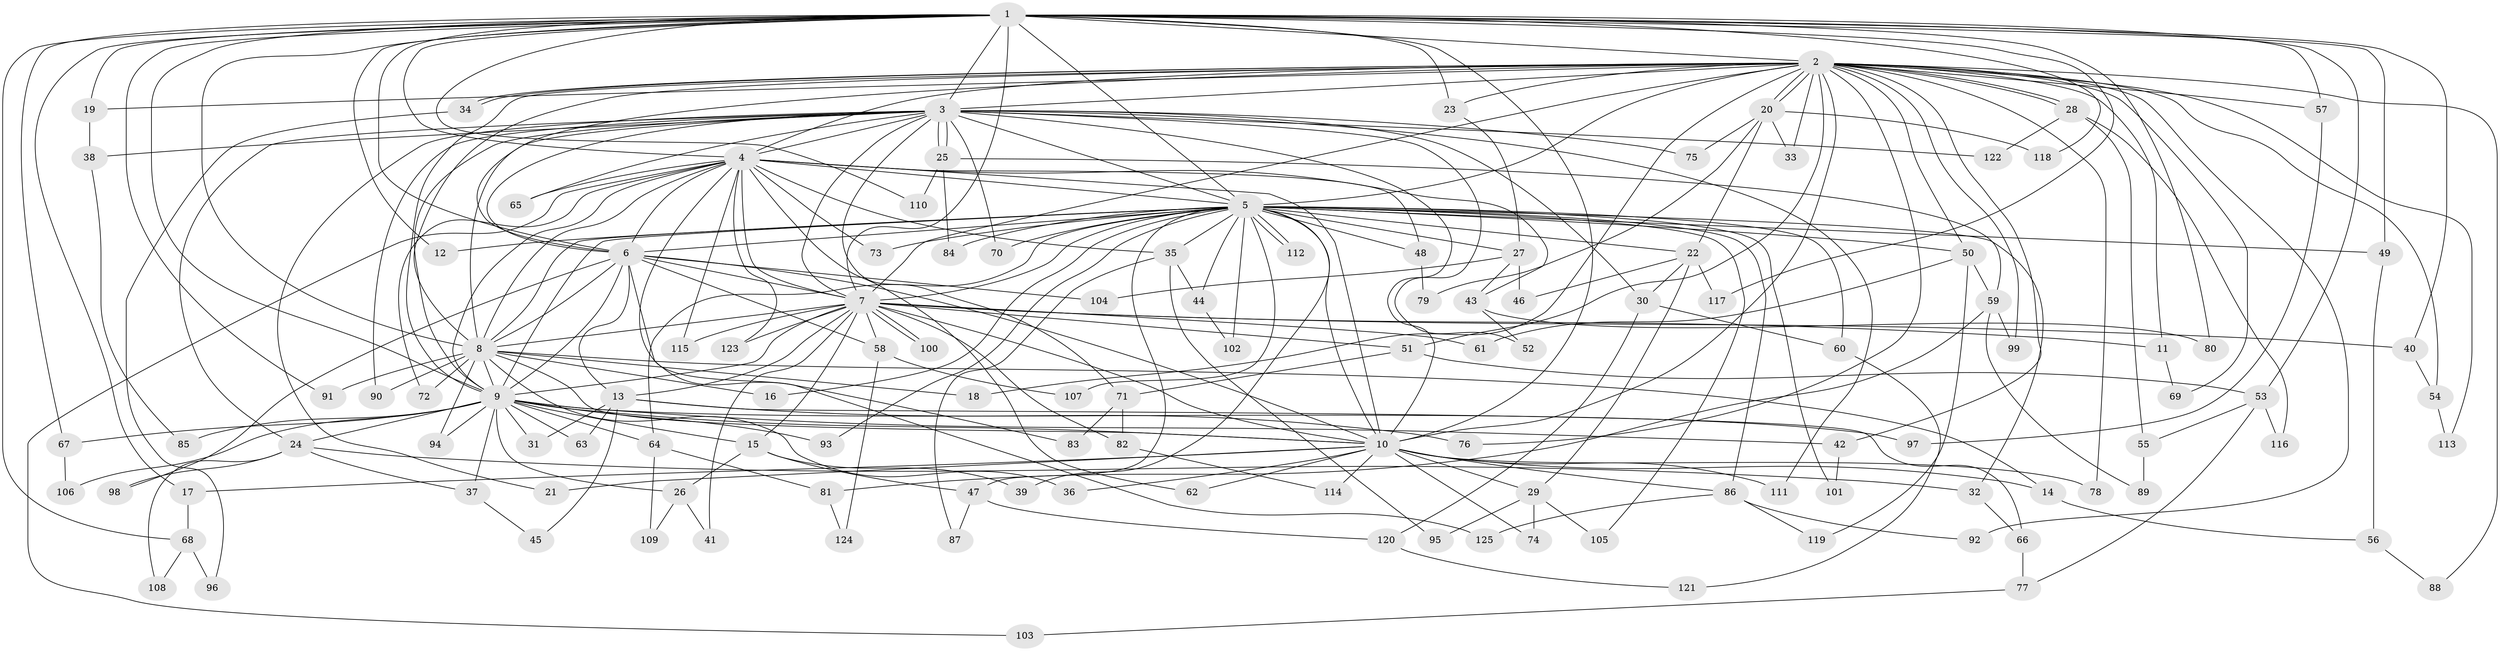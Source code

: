 // coarse degree distribution, {24: 0.020833333333333332, 31: 0.010416666666666666, 25: 0.010416666666666666, 18: 0.020833333333333332, 33: 0.010416666666666666, 14: 0.010416666666666666, 16: 0.010416666666666666, 19: 0.010416666666666666, 2: 0.53125, 7: 0.020833333333333332, 4: 0.08333333333333333, 3: 0.14583333333333334, 6: 0.03125, 5: 0.08333333333333333}
// Generated by graph-tools (version 1.1) at 2025/41/03/06/25 10:41:39]
// undirected, 125 vertices, 275 edges
graph export_dot {
graph [start="1"]
  node [color=gray90,style=filled];
  1;
  2;
  3;
  4;
  5;
  6;
  7;
  8;
  9;
  10;
  11;
  12;
  13;
  14;
  15;
  16;
  17;
  18;
  19;
  20;
  21;
  22;
  23;
  24;
  25;
  26;
  27;
  28;
  29;
  30;
  31;
  32;
  33;
  34;
  35;
  36;
  37;
  38;
  39;
  40;
  41;
  42;
  43;
  44;
  45;
  46;
  47;
  48;
  49;
  50;
  51;
  52;
  53;
  54;
  55;
  56;
  57;
  58;
  59;
  60;
  61;
  62;
  63;
  64;
  65;
  66;
  67;
  68;
  69;
  70;
  71;
  72;
  73;
  74;
  75;
  76;
  77;
  78;
  79;
  80;
  81;
  82;
  83;
  84;
  85;
  86;
  87;
  88;
  89;
  90;
  91;
  92;
  93;
  94;
  95;
  96;
  97;
  98;
  99;
  100;
  101;
  102;
  103;
  104;
  105;
  106;
  107;
  108;
  109;
  110;
  111;
  112;
  113;
  114;
  115;
  116;
  117;
  118;
  119;
  120;
  121;
  122;
  123;
  124;
  125;
  1 -- 2;
  1 -- 3;
  1 -- 4;
  1 -- 5;
  1 -- 6;
  1 -- 7;
  1 -- 8;
  1 -- 9;
  1 -- 10;
  1 -- 12;
  1 -- 17;
  1 -- 19;
  1 -- 23;
  1 -- 40;
  1 -- 49;
  1 -- 53;
  1 -- 57;
  1 -- 67;
  1 -- 68;
  1 -- 80;
  1 -- 91;
  1 -- 110;
  1 -- 117;
  1 -- 118;
  2 -- 3;
  2 -- 4;
  2 -- 5;
  2 -- 6;
  2 -- 7;
  2 -- 8;
  2 -- 9;
  2 -- 10;
  2 -- 11;
  2 -- 18;
  2 -- 19;
  2 -- 20;
  2 -- 20;
  2 -- 23;
  2 -- 28;
  2 -- 28;
  2 -- 33;
  2 -- 34;
  2 -- 34;
  2 -- 42;
  2 -- 50;
  2 -- 51;
  2 -- 54;
  2 -- 57;
  2 -- 69;
  2 -- 76;
  2 -- 78;
  2 -- 88;
  2 -- 92;
  2 -- 99;
  2 -- 113;
  3 -- 4;
  3 -- 5;
  3 -- 6;
  3 -- 7;
  3 -- 8;
  3 -- 9;
  3 -- 10;
  3 -- 21;
  3 -- 24;
  3 -- 25;
  3 -- 25;
  3 -- 30;
  3 -- 38;
  3 -- 52;
  3 -- 65;
  3 -- 70;
  3 -- 71;
  3 -- 75;
  3 -- 90;
  3 -- 111;
  3 -- 122;
  4 -- 5;
  4 -- 6;
  4 -- 7;
  4 -- 8;
  4 -- 9;
  4 -- 10;
  4 -- 35;
  4 -- 43;
  4 -- 48;
  4 -- 62;
  4 -- 65;
  4 -- 72;
  4 -- 73;
  4 -- 103;
  4 -- 115;
  4 -- 123;
  4 -- 125;
  5 -- 6;
  5 -- 7;
  5 -- 8;
  5 -- 9;
  5 -- 10;
  5 -- 12;
  5 -- 16;
  5 -- 22;
  5 -- 27;
  5 -- 32;
  5 -- 35;
  5 -- 39;
  5 -- 44;
  5 -- 47;
  5 -- 48;
  5 -- 49;
  5 -- 50;
  5 -- 60;
  5 -- 64;
  5 -- 70;
  5 -- 73;
  5 -- 84;
  5 -- 86;
  5 -- 93;
  5 -- 101;
  5 -- 102;
  5 -- 105;
  5 -- 107;
  5 -- 112;
  5 -- 112;
  6 -- 7;
  6 -- 8;
  6 -- 9;
  6 -- 10;
  6 -- 13;
  6 -- 58;
  6 -- 83;
  6 -- 98;
  6 -- 104;
  7 -- 8;
  7 -- 9;
  7 -- 10;
  7 -- 11;
  7 -- 13;
  7 -- 15;
  7 -- 40;
  7 -- 41;
  7 -- 51;
  7 -- 58;
  7 -- 61;
  7 -- 82;
  7 -- 100;
  7 -- 100;
  7 -- 115;
  7 -- 123;
  8 -- 9;
  8 -- 10;
  8 -- 14;
  8 -- 16;
  8 -- 18;
  8 -- 36;
  8 -- 72;
  8 -- 90;
  8 -- 91;
  8 -- 94;
  9 -- 10;
  9 -- 15;
  9 -- 24;
  9 -- 26;
  9 -- 31;
  9 -- 37;
  9 -- 42;
  9 -- 63;
  9 -- 64;
  9 -- 67;
  9 -- 85;
  9 -- 93;
  9 -- 94;
  9 -- 97;
  9 -- 106;
  10 -- 14;
  10 -- 17;
  10 -- 21;
  10 -- 29;
  10 -- 36;
  10 -- 62;
  10 -- 74;
  10 -- 78;
  10 -- 86;
  10 -- 111;
  10 -- 114;
  11 -- 69;
  13 -- 31;
  13 -- 45;
  13 -- 63;
  13 -- 66;
  13 -- 76;
  14 -- 56;
  15 -- 26;
  15 -- 39;
  15 -- 47;
  17 -- 68;
  19 -- 38;
  20 -- 22;
  20 -- 33;
  20 -- 75;
  20 -- 79;
  20 -- 118;
  22 -- 29;
  22 -- 30;
  22 -- 46;
  22 -- 117;
  23 -- 27;
  24 -- 32;
  24 -- 37;
  24 -- 98;
  24 -- 108;
  25 -- 59;
  25 -- 84;
  25 -- 110;
  26 -- 41;
  26 -- 109;
  27 -- 43;
  27 -- 46;
  27 -- 104;
  28 -- 55;
  28 -- 116;
  28 -- 122;
  29 -- 74;
  29 -- 95;
  29 -- 105;
  30 -- 60;
  30 -- 120;
  32 -- 66;
  34 -- 96;
  35 -- 44;
  35 -- 87;
  35 -- 95;
  37 -- 45;
  38 -- 85;
  40 -- 54;
  42 -- 101;
  43 -- 52;
  43 -- 80;
  44 -- 102;
  47 -- 87;
  47 -- 120;
  48 -- 79;
  49 -- 56;
  50 -- 59;
  50 -- 61;
  50 -- 119;
  51 -- 53;
  51 -- 71;
  53 -- 55;
  53 -- 77;
  53 -- 116;
  54 -- 113;
  55 -- 89;
  56 -- 88;
  57 -- 97;
  58 -- 107;
  58 -- 124;
  59 -- 81;
  59 -- 89;
  59 -- 99;
  60 -- 121;
  64 -- 81;
  64 -- 109;
  66 -- 77;
  67 -- 106;
  68 -- 96;
  68 -- 108;
  71 -- 82;
  71 -- 83;
  77 -- 103;
  81 -- 124;
  82 -- 114;
  86 -- 92;
  86 -- 119;
  86 -- 125;
  120 -- 121;
}
